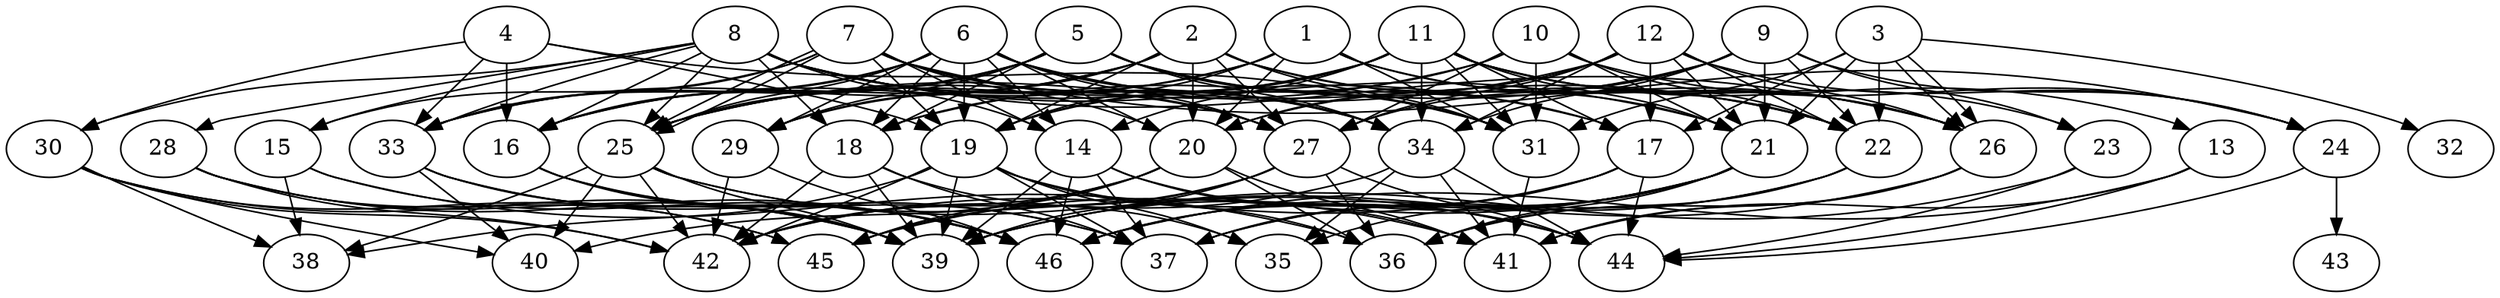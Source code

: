 // DAG (tier=3-complex, mode=data, n=46, ccr=0.538, fat=0.706, density=0.631, regular=0.226, jump=0.204, mindata=4194304, maxdata=33554432)
// DAG automatically generated by daggen at Sun Aug 24 16:33:35 2025
// /home/ermia/Project/Environments/daggen/bin/daggen --dot --ccr 0.538 --fat 0.706 --regular 0.226 --density 0.631 --jump 0.204 --mindata 4194304 --maxdata 33554432 -n 46 
digraph G {
  1 [size="4374609025536478720", alpha="0.11", expect_size="2187304512768239360"]
  1 -> 16 [size ="3543219707052032"]
  1 -> 19 [size ="3543219707052032"]
  1 -> 20 [size ="3543219707052032"]
  1 -> 22 [size ="3543219707052032"]
  1 -> 26 [size ="3543219707052032"]
  1 -> 29 [size ="3543219707052032"]
  1 -> 31 [size ="3543219707052032"]
  2 [size="165093156788993056", alpha="0.07", expect_size="82546578394496528"]
  2 -> 16 [size ="3849190299926528"]
  2 -> 19 [size ="3849190299926528"]
  2 -> 20 [size ="3849190299926528"]
  2 -> 21 [size ="3849190299926528"]
  2 -> 26 [size ="3849190299926528"]
  2 -> 27 [size ="3849190299926528"]
  2 -> 29 [size ="3849190299926528"]
  2 -> 31 [size ="3849190299926528"]
  2 -> 33 [size ="3849190299926528"]
  3 [size="2070394811738897664", alpha="0.18", expect_size="1035197405869448832"]
  3 -> 17 [size ="3199262762467328"]
  3 -> 21 [size ="3199262762467328"]
  3 -> 22 [size ="3199262762467328"]
  3 -> 26 [size ="3199262762467328"]
  3 -> 26 [size ="3199262762467328"]
  3 -> 31 [size ="3199262762467328"]
  3 -> 32 [size ="3199262762467328"]
  4 [size="191770761054365472", alpha="0.19", expect_size="95885380527182736"]
  4 -> 16 [size ="4492148917403648"]
  4 -> 19 [size ="4492148917403648"]
  4 -> 30 [size ="4492148917403648"]
  4 -> 31 [size ="4492148917403648"]
  4 -> 33 [size ="4492148917403648"]
  5 [size="22603772322436876", alpha="0.19", expect_size="11301886161218438"]
  5 -> 16 [size ="477791699075072"]
  5 -> 17 [size ="477791699075072"]
  5 -> 18 [size ="477791699075072"]
  5 -> 22 [size ="477791699075072"]
  5 -> 25 [size ="477791699075072"]
  5 -> 29 [size ="477791699075072"]
  5 -> 31 [size ="477791699075072"]
  5 -> 33 [size ="477791699075072"]
  5 -> 34 [size ="477791699075072"]
  6 [size="762325571517613604864", alpha="0.18", expect_size="381162785758806802432"]
  6 -> 14 [size ="667601000726528"]
  6 -> 16 [size ="667601000726528"]
  6 -> 18 [size ="667601000726528"]
  6 -> 19 [size ="667601000726528"]
  6 -> 20 [size ="667601000726528"]
  6 -> 22 [size ="667601000726528"]
  6 -> 25 [size ="667601000726528"]
  6 -> 27 [size ="667601000726528"]
  6 -> 29 [size ="667601000726528"]
  6 -> 31 [size ="667601000726528"]
  6 -> 33 [size ="667601000726528"]
  6 -> 34 [size ="667601000726528"]
  7 [size="29463224622099644547072", alpha="0.14", expect_size="14731612311049822273536"]
  7 -> 14 [size ="7631504620388352"]
  7 -> 15 [size ="7631504620388352"]
  7 -> 19 [size ="7631504620388352"]
  7 -> 20 [size ="7631504620388352"]
  7 -> 24 [size ="7631504620388352"]
  7 -> 25 [size ="7631504620388352"]
  7 -> 25 [size ="7631504620388352"]
  7 -> 27 [size ="7631504620388352"]
  7 -> 33 [size ="7631504620388352"]
  7 -> 34 [size ="7631504620388352"]
  8 [size="151504196989675136", alpha="0.06", expect_size="75752098494837568"]
  8 -> 14 [size ="5196844158156800"]
  8 -> 15 [size ="5196844158156800"]
  8 -> 16 [size ="5196844158156800"]
  8 -> 17 [size ="5196844158156800"]
  8 -> 18 [size ="5196844158156800"]
  8 -> 21 [size ="5196844158156800"]
  8 -> 25 [size ="5196844158156800"]
  8 -> 26 [size ="5196844158156800"]
  8 -> 27 [size ="5196844158156800"]
  8 -> 28 [size ="5196844158156800"]
  8 -> 30 [size ="5196844158156800"]
  8 -> 33 [size ="5196844158156800"]
  8 -> 34 [size ="5196844158156800"]
  9 [size="216129488281939552", alpha="0.06", expect_size="108064744140969776"]
  9 -> 18 [size ="4760431725903872"]
  9 -> 20 [size ="4760431725903872"]
  9 -> 21 [size ="4760431725903872"]
  9 -> 22 [size ="4760431725903872"]
  9 -> 23 [size ="4760431725903872"]
  9 -> 24 [size ="4760431725903872"]
  9 -> 27 [size ="4760431725903872"]
  9 -> 34 [size ="4760431725903872"]
  10 [size="11797213046713854", alpha="0.17", expect_size="5898606523356927"]
  10 -> 19 [size ="1297541236785152"]
  10 -> 21 [size ="1297541236785152"]
  10 -> 22 [size ="1297541236785152"]
  10 -> 24 [size ="1297541236785152"]
  10 -> 25 [size ="1297541236785152"]
  10 -> 27 [size ="1297541236785152"]
  10 -> 31 [size ="1297541236785152"]
  11 [size="19471903091487784", alpha="0.16", expect_size="9735951545743892"]
  11 -> 13 [size ="457995523719168"]
  11 -> 14 [size ="457995523719168"]
  11 -> 17 [size ="457995523719168"]
  11 -> 18 [size ="457995523719168"]
  11 -> 19 [size ="457995523719168"]
  11 -> 21 [size ="457995523719168"]
  11 -> 23 [size ="457995523719168"]
  11 -> 25 [size ="457995523719168"]
  11 -> 26 [size ="457995523719168"]
  11 -> 31 [size ="457995523719168"]
  11 -> 34 [size ="457995523719168"]
  12 [size="1912993205814274304", alpha="0.07", expect_size="956496602907137152"]
  12 -> 17 [size ="988802545876992"]
  12 -> 20 [size ="988802545876992"]
  12 -> 21 [size ="988802545876992"]
  12 -> 22 [size ="988802545876992"]
  12 -> 24 [size ="988802545876992"]
  12 -> 25 [size ="988802545876992"]
  12 -> 26 [size ="988802545876992"]
  12 -> 27 [size ="988802545876992"]
  12 -> 34 [size ="988802545876992"]
  13 [size="68532713871589832", alpha="0.09", expect_size="34266356935794916"]
  13 -> 41 [size ="1334524931735552"]
  13 -> 44 [size ="1334524931735552"]
  13 -> 46 [size ="1334524931735552"]
  14 [size="17069795408746403840", alpha="0.14", expect_size="8534897704373201920"]
  14 -> 37 [size ="6103975854080000"]
  14 -> 39 [size ="6103975854080000"]
  14 -> 41 [size ="6103975854080000"]
  14 -> 44 [size ="6103975854080000"]
  14 -> 46 [size ="6103975854080000"]
  15 [size="31286421913117452", alpha="0.17", expect_size="15643210956558726"]
  15 -> 36 [size ="554051863314432"]
  15 -> 38 [size ="554051863314432"]
  15 -> 46 [size ="554051863314432"]
  16 [size="45458170926785688", alpha="0.19", expect_size="22729085463392844"]
  16 -> 37 [size ="1027981128499200"]
  16 -> 39 [size ="1027981128499200"]
  16 -> 46 [size ="1027981128499200"]
  17 [size="12426555134439794", alpha="0.12", expect_size="6213277567219897"]
  17 -> 37 [size ="1443527804321792"]
  17 -> 42 [size ="1443527804321792"]
  17 -> 44 [size ="1443527804321792"]
  17 -> 46 [size ="1443527804321792"]
  18 [size="11805938541689802", alpha="0.03", expect_size="5902969270844901"]
  18 -> 35 [size ="206872770510848"]
  18 -> 37 [size ="206872770510848"]
  18 -> 39 [size ="206872770510848"]
  18 -> 42 [size ="206872770510848"]
  19 [size="6493419747669983625216", alpha="0.15", expect_size="3246709873834991812608"]
  19 -> 35 [size ="2784447103500288"]
  19 -> 36 [size ="2784447103500288"]
  19 -> 37 [size ="2784447103500288"]
  19 -> 38 [size ="2784447103500288"]
  19 -> 39 [size ="2784447103500288"]
  19 -> 42 [size ="2784447103500288"]
  19 -> 44 [size ="2784447103500288"]
  20 [size="244001422264292704", alpha="0.01", expect_size="122000711132146352"]
  20 -> 36 [size ="5319494197051392"]
  20 -> 40 [size ="5319494197051392"]
  20 -> 41 [size ="5319494197051392"]
  20 -> 42 [size ="5319494197051392"]
  20 -> 45 [size ="5319494197051392"]
  21 [size="5284608400083124224000", alpha="0.05", expect_size="2642304200041562112000"]
  21 -> 35 [size ="2427160677580800"]
  21 -> 36 [size ="2427160677580800"]
  21 -> 37 [size ="2427160677580800"]
  21 -> 39 [size ="2427160677580800"]
  21 -> 45 [size ="2427160677580800"]
  21 -> 46 [size ="2427160677580800"]
  22 [size="63539956028039008", alpha="0.08", expect_size="31769978014019504"]
  22 -> 36 [size ="1122746067058688"]
  22 -> 37 [size ="1122746067058688"]
  22 -> 46 [size ="1122746067058688"]
  23 [size="152664368408325408", alpha="0.20", expect_size="76332184204162704"]
  23 -> 39 [size ="5292911008677888"]
  23 -> 44 [size ="5292911008677888"]
  24 [size="258004966157015168", alpha="0.07", expect_size="129002483078507584"]
  24 -> 43 [size ="180603374796800"]
  24 -> 44 [size ="180603374796800"]
  25 [size="5091288592416768000000", alpha="0.09", expect_size="2545644296208384000000"]
  25 -> 38 [size ="2367600721920000"]
  25 -> 39 [size ="2367600721920000"]
  25 -> 40 [size ="2367600721920000"]
  25 -> 41 [size ="2367600721920000"]
  25 -> 42 [size ="2367600721920000"]
  25 -> 44 [size ="2367600721920000"]
  26 [size="4513105232246022", alpha="0.10", expect_size="2256552616123011"]
  26 -> 36 [size ="155899939258368"]
  26 -> 39 [size ="155899939258368"]
  26 -> 41 [size ="155899939258368"]
  27 [size="114418705849167136", alpha="0.05", expect_size="57209352924583568"]
  27 -> 36 [size ="2978763964940288"]
  27 -> 39 [size ="2978763964940288"]
  27 -> 42 [size ="2978763964940288"]
  27 -> 44 [size ="2978763964940288"]
  27 -> 45 [size ="2978763964940288"]
  28 [size="1077949145839229952", alpha="0.13", expect_size="538974572919614976"]
  28 -> 39 [size ="904348053798912"]
  28 -> 42 [size ="904348053798912"]
  28 -> 45 [size ="904348053798912"]
  28 -> 46 [size ="904348053798912"]
  29 [size="15508052986839902978048", alpha="0.19", expect_size="7754026493419951489024"]
  29 -> 42 [size ="4975020078006272"]
  29 -> 46 [size ="4975020078006272"]
  30 [size="12013291607789615104", alpha="0.08", expect_size="6006645803894807552"]
  30 -> 38 [size ="4312669574135808"]
  30 -> 39 [size ="4312669574135808"]
  30 -> 40 [size ="4312669574135808"]
  30 -> 42 [size ="4312669574135808"]
  30 -> 45 [size ="4312669574135808"]
  31 [size="1485614951165820141568", alpha="0.05", expect_size="742807475582910070784"]
  31 -> 41 [size ="1041583667412992"]
  32 [size="236597791147687936000", alpha="0.10", expect_size="118298895573843968000"]
  33 [size="3976079215775358910464", alpha="0.08", expect_size="1988039607887679455232"]
  33 -> 37 [size ="2007828768227328"]
  33 -> 39 [size ="2007828768227328"]
  33 -> 40 [size ="2007828768227328"]
  33 -> 46 [size ="2007828768227328"]
  34 [size="320423806809892800", alpha="0.09", expect_size="160211903404946400"]
  34 -> 35 [size ="7671026339020800"]
  34 -> 41 [size ="7671026339020800"]
  34 -> 42 [size ="7671026339020800"]
  34 -> 44 [size ="7671026339020800"]
  35 [size="610628974992687104000", alpha="0.07", expect_size="305314487496343552000"]
  36 [size="147415737481678368", alpha="0.03", expect_size="73707868740839184"]
  37 [size="328847916283003712", alpha="0.08", expect_size="164423958141501856"]
  38 [size="23074270891028871380992", alpha="0.01", expect_size="11537135445514435690496"]
  39 [size="7359662899363459", alpha="0.04", expect_size="3679831449681729"]
  40 [size="3847197331265517780992", alpha="0.16", expect_size="1923598665632758890496"]
  41 [size="121751101944436432", alpha="0.08", expect_size="60875550972218216"]
  42 [size="17279243320323516", alpha="0.09", expect_size="8639621660161758"]
  43 [size="33666364085106536", alpha="0.13", expect_size="16833182042553268"]
  44 [size="6306979754457948160", alpha="0.04", expect_size="3153489877228974080"]
  45 [size="18082785081973137408", alpha="0.12", expect_size="9041392540986568704"]
  46 [size="4884147417866532028416", alpha="0.11", expect_size="2442073708933266014208"]
}